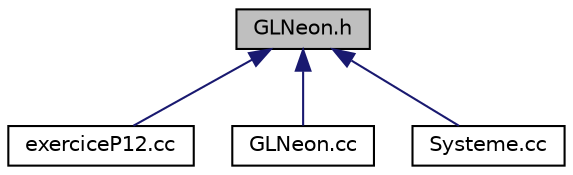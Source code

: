 digraph "GLNeon.h"
{
  edge [fontname="Helvetica",fontsize="10",labelfontname="Helvetica",labelfontsize="10"];
  node [fontname="Helvetica",fontsize="10",shape=record];
  Node1 [label="GLNeon.h",height=0.2,width=0.4,color="black", fillcolor="grey75", style="filled" fontcolor="black"];
  Node1 -> Node2 [dir="back",color="midnightblue",fontsize="10",style="solid"];
  Node2 [label="exerciceP12.cc",height=0.2,width=0.4,color="black", fillcolor="white", style="filled",URL="$exercice_p12_8cc_source.html"];
  Node1 -> Node3 [dir="back",color="midnightblue",fontsize="10",style="solid"];
  Node3 [label="GLNeon.cc",height=0.2,width=0.4,color="black", fillcolor="white", style="filled",URL="$_g_l_neon_8cc.html",tooltip="est la définition de la classe de la particule Néon en OpenGL "];
  Node1 -> Node4 [dir="back",color="midnightblue",fontsize="10",style="solid"];
  Node4 [label="Systeme.cc",height=0.2,width=0.4,color="black", fillcolor="white", style="filled",URL="$_systeme_8cc.html",tooltip="est la définition de la classe contenant l&#39;enceinte et les particules "];
}

